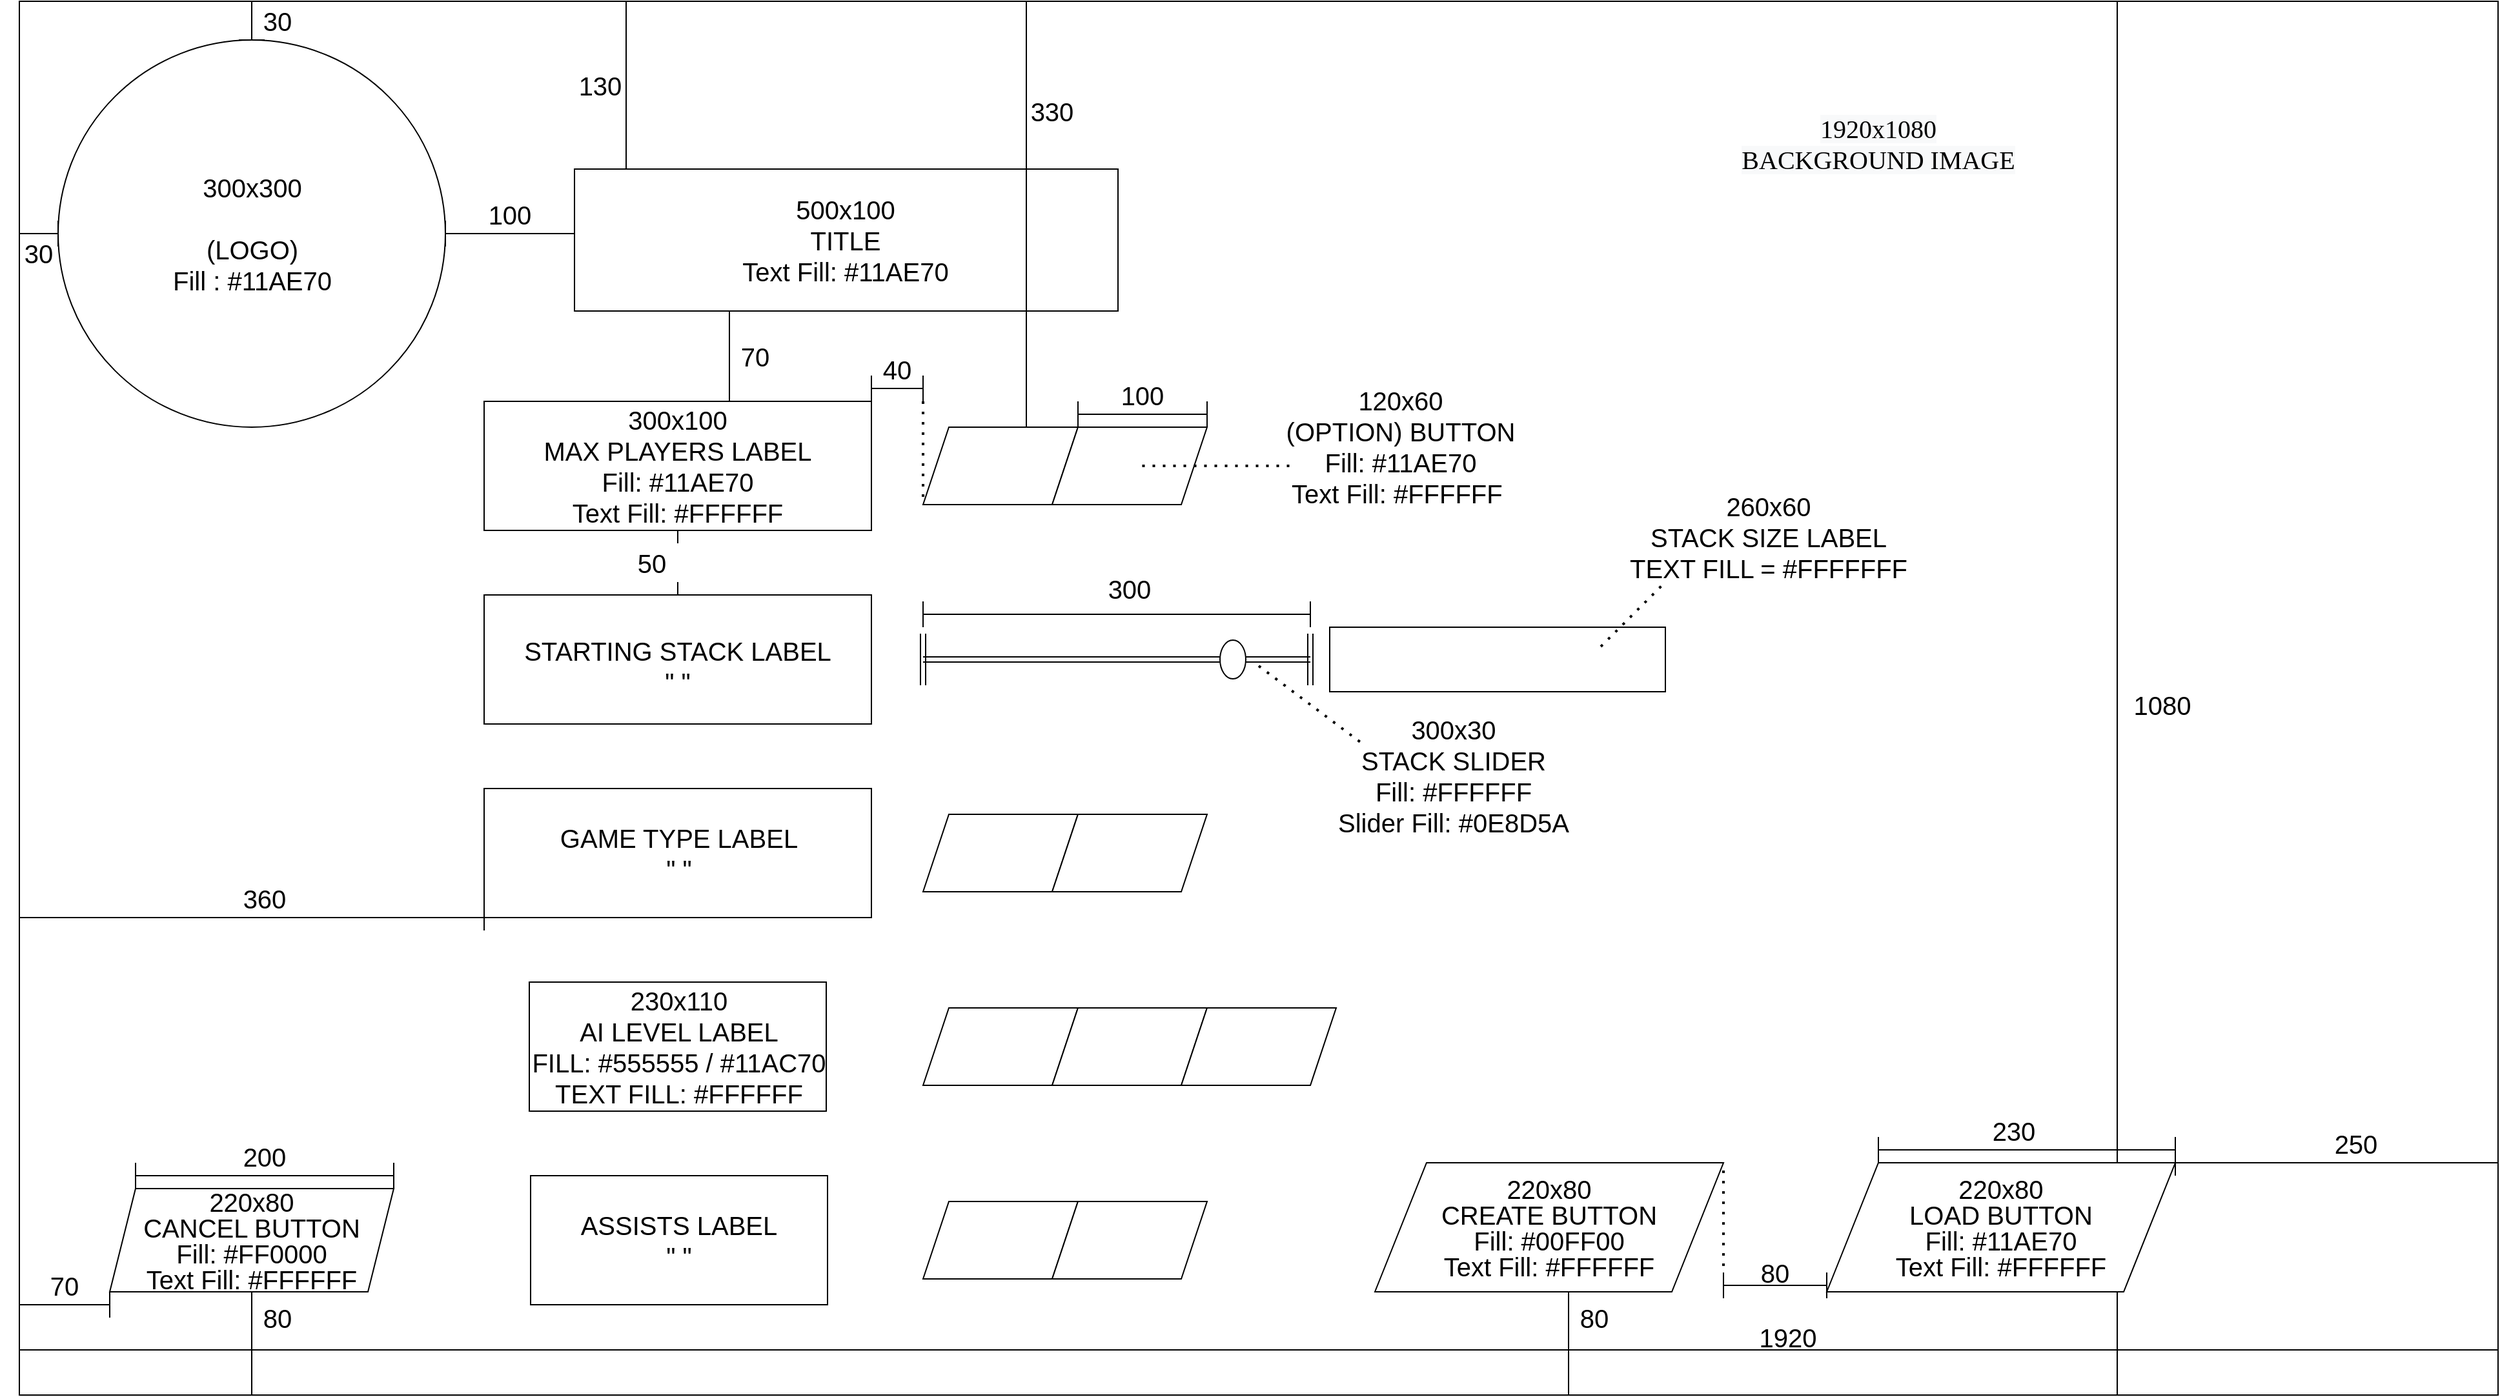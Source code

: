 <mxfile version="15.6.4" type="device"><diagram id="piDafpqhtRUU5qUU-vj8" name="Page-1"><mxGraphModel dx="3138" dy="773" grid="1" gridSize="10" guides="1" tooltips="1" connect="1" arrows="1" fold="1" page="1" pageScale="1" pageWidth="1920" pageHeight="1200" math="0" shadow="0"><root><mxCell id="0"/><mxCell id="1" parent="0"/><mxCell id="LGZmzNUmvJ8_ftPHyWyt-1" value="" style="rounded=0;whiteSpace=wrap;html=1;" parent="1" vertex="1"><mxGeometry width="1920" height="1080" as="geometry"/></mxCell><mxCell id="LGZmzNUmvJ8_ftPHyWyt-19" value="" style="ellipse;whiteSpace=wrap;html=1;aspect=fixed;fontSize=20;" parent="1" vertex="1"><mxGeometry x="30" y="30" width="300" height="300" as="geometry"/></mxCell><mxCell id="LGZmzNUmvJ8_ftPHyWyt-20" value="" style="shape=crossbar;whiteSpace=wrap;html=1;rounded=1;direction=south;fontSize=20;" parent="1" vertex="1"><mxGeometry x="170" width="20" height="30" as="geometry"/></mxCell><mxCell id="LGZmzNUmvJ8_ftPHyWyt-21" value="" style="shape=crossbar;whiteSpace=wrap;html=1;rounded=1;fontSize=20;" parent="1" vertex="1"><mxGeometry y="170" width="30" height="20" as="geometry"/></mxCell><mxCell id="LGZmzNUmvJ8_ftPHyWyt-22" value="30" style="text;html=1;strokeColor=none;fillColor=none;align=center;verticalAlign=middle;whiteSpace=wrap;rounded=0;fontSize=20;" parent="1" vertex="1"><mxGeometry x="170" width="60" height="30" as="geometry"/></mxCell><mxCell id="LGZmzNUmvJ8_ftPHyWyt-23" value="30" style="text;html=1;strokeColor=none;fillColor=none;align=center;verticalAlign=middle;whiteSpace=wrap;rounded=0;fontSize=20;" parent="1" vertex="1"><mxGeometry x="-15" y="180" width="60" height="30" as="geometry"/></mxCell><mxCell id="LGZmzNUmvJ8_ftPHyWyt-68" value="" style="shape=crossbar;whiteSpace=wrap;html=1;rounded=1;direction=south;fontSize=20;" parent="1" vertex="1"><mxGeometry x="1615" width="20" height="1080" as="geometry"/></mxCell><mxCell id="LGZmzNUmvJ8_ftPHyWyt-71" value="1080" style="text;html=1;strokeColor=none;fillColor=none;align=center;verticalAlign=middle;whiteSpace=wrap;rounded=0;fontSize=20;" parent="1" vertex="1"><mxGeometry x="1630" y="530" width="60" height="30" as="geometry"/></mxCell><mxCell id="LGZmzNUmvJ8_ftPHyWyt-78" value="" style="rounded=0;whiteSpace=wrap;html=1;fontFamily=Lucida Console;fontSize=67;" parent="1" vertex="1"><mxGeometry x="430" y="130" width="421" height="110" as="geometry"/></mxCell><mxCell id="LGZmzNUmvJ8_ftPHyWyt-79" value="" style="shape=crossbar;whiteSpace=wrap;html=1;rounded=1;fontSize=20;" parent="1" vertex="1"><mxGeometry y="1035" width="1920" height="20" as="geometry"/></mxCell><mxCell id="LGZmzNUmvJ8_ftPHyWyt-80" value="1920" style="text;html=1;strokeColor=none;fillColor=none;align=center;verticalAlign=middle;whiteSpace=wrap;rounded=0;fontSize=20;" parent="1" vertex="1"><mxGeometry x="1340" y="1020" width="60" height="30" as="geometry"/></mxCell><mxCell id="LGZmzNUmvJ8_ftPHyWyt-81" value="500x100&lt;br&gt;TITLE&lt;br&gt;Text Fill:&amp;nbsp;#11AE70" style="text;html=1;strokeColor=none;fillColor=none;align=center;verticalAlign=middle;whiteSpace=wrap;rounded=0;fontSize=20;" parent="1" vertex="1"><mxGeometry x="540" y="170" width="199.5" height="30" as="geometry"/></mxCell><mxCell id="LGZmzNUmvJ8_ftPHyWyt-83" value="" style="shape=crossbar;whiteSpace=wrap;html=1;rounded=1;direction=south;fontSize=20;" parent="1" vertex="1"><mxGeometry x="460" width="20" height="130" as="geometry"/></mxCell><mxCell id="LGZmzNUmvJ8_ftPHyWyt-84" value="130" style="text;html=1;strokeColor=none;fillColor=none;align=center;verticalAlign=middle;whiteSpace=wrap;rounded=0;fontSize=20;" parent="1" vertex="1"><mxGeometry x="420" y="50" width="60" height="30" as="geometry"/></mxCell><mxCell id="LGZmzNUmvJ8_ftPHyWyt-85" value="" style="shape=crossbar;whiteSpace=wrap;html=1;rounded=1;fontSize=20;" parent="1" vertex="1"><mxGeometry x="330" y="170" width="100" height="20" as="geometry"/></mxCell><mxCell id="LGZmzNUmvJ8_ftPHyWyt-86" value="100" style="text;html=1;strokeColor=none;fillColor=none;align=center;verticalAlign=middle;whiteSpace=wrap;rounded=0;fontSize=20;" parent="1" vertex="1"><mxGeometry x="350" y="150" width="60" height="30" as="geometry"/></mxCell><mxCell id="M35t09U9mjKwKnsg0Uut-1" value="" style="shape=parallelogram;perimeter=parallelogramPerimeter;whiteSpace=wrap;html=1;fixedSize=1;size=-10;" parent="1" vertex="1"><mxGeometry x="360" y="310" width="300" height="100" as="geometry"/></mxCell><mxCell id="M35t09U9mjKwKnsg0Uut-2" value="" style="shape=parallelogram;perimeter=parallelogramPerimeter;whiteSpace=wrap;html=1;fixedSize=1;size=-60;fillColor=default;strokeColor=default;fontColor=default;" parent="1" vertex="1"><mxGeometry x="360" y="610" width="300" height="100" as="geometry"/></mxCell><mxCell id="M35t09U9mjKwKnsg0Uut-3" value="" style="shape=parallelogram;perimeter=parallelogramPerimeter;whiteSpace=wrap;html=1;fixedSize=1;size=-140;fillColor=default;strokeColor=default;fontColor=default;" parent="1" vertex="1"><mxGeometry x="360" y="460" width="300" height="100" as="geometry"/></mxCell><mxCell id="M35t09U9mjKwKnsg0Uut-6" value="" style="shape=parallelogram;perimeter=parallelogramPerimeter;whiteSpace=wrap;html=1;fixedSize=1;" parent="1" vertex="1"><mxGeometry x="700" y="330" width="120" height="60" as="geometry"/></mxCell><mxCell id="M35t09U9mjKwKnsg0Uut-7" value="" style="shape=parallelogram;perimeter=parallelogramPerimeter;whiteSpace=wrap;html=1;fixedSize=1;" parent="1" vertex="1"><mxGeometry x="800" y="330" width="120" height="60" as="geometry"/></mxCell><mxCell id="M35t09U9mjKwKnsg0Uut-13" value="" style="shape=link;html=1;rounded=0;fontSize=45;startArrow=none;exitX=1;exitY=0.5;exitDx=0;exitDy=0;strokeColor=default;labelBackgroundColor=default;fontColor=default;" parent="1" source="M35t09U9mjKwKnsg0Uut-17" edge="1"><mxGeometry width="100" relative="1" as="geometry"><mxPoint x="750" y="630" as="sourcePoint"/><mxPoint x="1000" y="510" as="targetPoint"/></mxGeometry></mxCell><mxCell id="M35t09U9mjKwKnsg0Uut-14" value="" style="shape=link;html=1;rounded=0;fontSize=45;strokeColor=default;labelBackgroundColor=default;fontColor=default;" parent="1" edge="1"><mxGeometry width="100" relative="1" as="geometry"><mxPoint x="700" y="490" as="sourcePoint"/><mxPoint x="700" y="530" as="targetPoint"/></mxGeometry></mxCell><mxCell id="M35t09U9mjKwKnsg0Uut-17" value="" style="ellipse;whiteSpace=wrap;html=1;fontSize=45;fillColor=default;strokeColor=default;fontColor=default;" parent="1" vertex="1"><mxGeometry x="930" y="495" width="20" height="30" as="geometry"/></mxCell><mxCell id="M35t09U9mjKwKnsg0Uut-19" value="" style="shape=link;html=1;rounded=0;fontSize=45;endArrow=none;entryX=0;entryY=0.5;entryDx=0;entryDy=0;strokeColor=default;labelBackgroundColor=default;fontColor=default;" parent="1" target="M35t09U9mjKwKnsg0Uut-17" edge="1"><mxGeometry width="100" relative="1" as="geometry"><mxPoint x="700" y="510" as="sourcePoint"/><mxPoint x="1000" y="630" as="targetPoint"/></mxGeometry></mxCell><mxCell id="M35t09U9mjKwKnsg0Uut-20" value="" style="shape=crossbar;whiteSpace=wrap;html=1;rounded=1;fontSize=20;fillColor=default;strokeColor=default;fontColor=default;" parent="1" vertex="1"><mxGeometry x="700" y="465" width="300" height="20" as="geometry"/></mxCell><mxCell id="M35t09U9mjKwKnsg0Uut-21" value="300" style="text;html=1;strokeColor=none;fillColor=default;align=center;verticalAlign=middle;whiteSpace=wrap;rounded=0;fontSize=20;fontColor=default;" parent="1" vertex="1"><mxGeometry x="830" y="440" width="60" height="30" as="geometry"/></mxCell><mxCell id="M35t09U9mjKwKnsg0Uut-22" value="300x100&lt;br&gt;MAX PLAYERS LABEL&lt;br&gt;Fill:&amp;nbsp;#11AE70&lt;br&gt;Text Fill: #FFFFFF" style="text;html=1;strokeColor=none;fillColor=none;align=center;verticalAlign=middle;whiteSpace=wrap;rounded=0;fontSize=20;" parent="1" vertex="1"><mxGeometry x="385" y="345" width="250" height="30" as="geometry"/></mxCell><mxCell id="M35t09U9mjKwKnsg0Uut-25" value="" style="shape=crossbar;whiteSpace=wrap;html=1;rounded=1;direction=south;fontSize=20;" parent="1" vertex="1"><mxGeometry x="540" y="240" width="20" height="70" as="geometry"/></mxCell><mxCell id="M35t09U9mjKwKnsg0Uut-26" value="70" style="text;html=1;strokeColor=none;fillColor=none;align=center;verticalAlign=middle;whiteSpace=wrap;rounded=0;fontSize=20;" parent="1" vertex="1"><mxGeometry x="540" y="260" width="60" height="30" as="geometry"/></mxCell><mxCell id="M35t09U9mjKwKnsg0Uut-27" value="" style="shape=crossbar;whiteSpace=wrap;html=1;rounded=1;direction=south;fontSize=20;fillColor=default;strokeColor=default;fontColor=default;" parent="1" vertex="1"><mxGeometry x="500" y="410" width="20" height="50" as="geometry"/></mxCell><mxCell id="M35t09U9mjKwKnsg0Uut-28" value="50" style="text;html=1;strokeColor=none;fillColor=default;align=center;verticalAlign=middle;whiteSpace=wrap;rounded=0;fontSize=20;fontColor=default;" parent="1" vertex="1"><mxGeometry x="460" y="420" width="60" height="30" as="geometry"/></mxCell><mxCell id="M35t09U9mjKwKnsg0Uut-29" value="" style="shape=crossbar;whiteSpace=wrap;html=1;rounded=1;fontSize=20;" parent="1" vertex="1"><mxGeometry y="700" width="360" height="20" as="geometry"/></mxCell><mxCell id="M35t09U9mjKwKnsg0Uut-30" value="360" style="text;html=1;strokeColor=none;fillColor=none;align=center;verticalAlign=middle;whiteSpace=wrap;rounded=0;fontSize=20;" parent="1" vertex="1"><mxGeometry x="160" y="680" width="60" height="30" as="geometry"/></mxCell><mxCell id="M35t09U9mjKwKnsg0Uut-32" value="" style="shape=crossbar;whiteSpace=wrap;html=1;rounded=1;fontSize=20;" parent="1" vertex="1"><mxGeometry x="820" y="310" width="100" height="20" as="geometry"/></mxCell><mxCell id="M35t09U9mjKwKnsg0Uut-33" value="100" style="text;html=1;strokeColor=none;fillColor=none;align=center;verticalAlign=middle;whiteSpace=wrap;rounded=0;fontSize=20;" parent="1" vertex="1"><mxGeometry x="840" y="290" width="60" height="30" as="geometry"/></mxCell><mxCell id="M35t09U9mjKwKnsg0Uut-34" value="" style="shape=crossbar;whiteSpace=wrap;html=1;rounded=1;fontSize=20;" parent="1" vertex="1"><mxGeometry x="660" y="290" width="40" height="20" as="geometry"/></mxCell><mxCell id="M35t09U9mjKwKnsg0Uut-35" value="40" style="text;html=1;strokeColor=none;fillColor=none;align=center;verticalAlign=middle;whiteSpace=wrap;rounded=0;fontSize=20;" parent="1" vertex="1"><mxGeometry x="650" y="270" width="60" height="30" as="geometry"/></mxCell><mxCell id="M35t09U9mjKwKnsg0Uut-37" value="" style="endArrow=none;dashed=1;html=1;dashPattern=1 3;strokeWidth=2;rounded=0;fontSize=45;" parent="1" edge="1"><mxGeometry width="50" height="50" relative="1" as="geometry"><mxPoint x="700" y="310" as="sourcePoint"/><mxPoint x="700" y="390" as="targetPoint"/></mxGeometry></mxCell><mxCell id="M35t09U9mjKwKnsg0Uut-38" value="" style="shape=link;html=1;rounded=0;fontSize=45;strokeColor=default;labelBackgroundColor=default;fontColor=default;" parent="1" edge="1"><mxGeometry width="100" relative="1" as="geometry"><mxPoint x="1000" y="490" as="sourcePoint"/><mxPoint x="1000" y="530" as="targetPoint"/></mxGeometry></mxCell><mxCell id="Zm3W-1BmcqFfmd_wZ28C-4" value="" style="shape=parallelogram;perimeter=parallelogramPerimeter;whiteSpace=wrap;html=1;fixedSize=1;fontSize=40;fillColor=default;strokeColor=default;fontColor=default;" parent="1" vertex="1"><mxGeometry x="700" y="630" width="120" height="60" as="geometry"/></mxCell><mxCell id="Zm3W-1BmcqFfmd_wZ28C-5" value="" style="shape=parallelogram;perimeter=parallelogramPerimeter;whiteSpace=wrap;html=1;fixedSize=1;fontStyle=1;fillColor=default;strokeColor=default;fontColor=default;" parent="1" vertex="1"><mxGeometry x="800" y="630" width="120" height="60" as="geometry"/></mxCell><mxCell id="_Ig5ZccFIdGjMWB4NFbB-1" value="" style="shape=crossbar;whiteSpace=wrap;html=1;rounded=1;direction=south;" parent="1" vertex="1"><mxGeometry x="770" width="20" height="330" as="geometry"/></mxCell><mxCell id="_Ig5ZccFIdGjMWB4NFbB-5" value="330" style="text;html=1;strokeColor=none;fillColor=none;align=center;verticalAlign=middle;whiteSpace=wrap;rounded=0;fontSize=20;" parent="1" vertex="1"><mxGeometry x="770" y="70" width="60" height="30" as="geometry"/></mxCell><mxCell id="_Ig5ZccFIdGjMWB4NFbB-6" value="" style="shape=parallelogram;perimeter=parallelogramPerimeter;whiteSpace=wrap;html=1;fixedSize=1;" parent="1" vertex="1"><mxGeometry x="70" y="920" width="220" height="80" as="geometry"/></mxCell><mxCell id="_Ig5ZccFIdGjMWB4NFbB-7" value="" style="shape=parallelogram;perimeter=parallelogramPerimeter;whiteSpace=wrap;html=1;fixedSize=1;size=40;" parent="1" vertex="1"><mxGeometry x="1050" y="900" width="270" height="100" as="geometry"/></mxCell><mxCell id="_Ig5ZccFIdGjMWB4NFbB-8" value="" style="shape=crossbar;whiteSpace=wrap;html=1;rounded=1;" parent="1" vertex="1"><mxGeometry y="1000" width="70" height="20" as="geometry"/></mxCell><mxCell id="_Ig5ZccFIdGjMWB4NFbB-9" value="70" style="text;html=1;strokeColor=none;fillColor=none;align=center;verticalAlign=middle;whiteSpace=wrap;rounded=0;fontSize=20;" parent="1" vertex="1"><mxGeometry x="5" y="980" width="60" height="30" as="geometry"/></mxCell><mxCell id="_Ig5ZccFIdGjMWB4NFbB-10" value="" style="shape=crossbar;whiteSpace=wrap;html=1;rounded=1;direction=south;" parent="1" vertex="1"><mxGeometry x="170" y="1000" width="20" height="80" as="geometry"/></mxCell><mxCell id="_Ig5ZccFIdGjMWB4NFbB-11" value="80" style="text;html=1;strokeColor=none;fillColor=none;align=center;verticalAlign=middle;whiteSpace=wrap;rounded=0;fontSize=20;" parent="1" vertex="1"><mxGeometry x="170" y="1005" width="60" height="30" as="geometry"/></mxCell><mxCell id="_Ig5ZccFIdGjMWB4NFbB-12" value="&lt;p style=&quot;line-height: 1&quot;&gt;&lt;span&gt;220x80&lt;/span&gt;&lt;br&gt;&lt;span&gt;CANCEL BUTTON&lt;/span&gt;&lt;br&gt;&lt;span&gt;Fill: #FF0000&lt;/span&gt;&lt;br&gt;&lt;span&gt;Text Fill: #FFFFFF&lt;/span&gt;&lt;br&gt;&lt;/p&gt;" style="text;html=1;strokeColor=none;fillColor=none;align=center;verticalAlign=middle;whiteSpace=wrap;rounded=0;fontSize=20;" parent="1" vertex="1"><mxGeometry x="70" y="945" width="220" height="30" as="geometry"/></mxCell><mxCell id="_Ig5ZccFIdGjMWB4NFbB-15" value="" style="shape=crossbar;whiteSpace=wrap;html=1;rounded=1;" parent="1" vertex="1"><mxGeometry x="90" y="900" width="200" height="20" as="geometry"/></mxCell><mxCell id="_Ig5ZccFIdGjMWB4NFbB-16" value="200" style="text;html=1;strokeColor=none;fillColor=none;align=center;verticalAlign=middle;whiteSpace=wrap;rounded=0;fontSize=20;" parent="1" vertex="1"><mxGeometry x="160" y="880" width="60" height="30" as="geometry"/></mxCell><mxCell id="_Ig5ZccFIdGjMWB4NFbB-18" value="" style="shape=crossbar;whiteSpace=wrap;html=1;rounded=1;direction=south;" parent="1" vertex="1"><mxGeometry x="1190" y="1000" width="20" height="80" as="geometry"/></mxCell><mxCell id="_Ig5ZccFIdGjMWB4NFbB-19" value="" style="shape=crossbar;whiteSpace=wrap;html=1;rounded=1;fillColor=default;strokeColor=default;fontColor=default;" parent="1" vertex="1"><mxGeometry x="1670" y="890" width="250" height="20" as="geometry"/></mxCell><mxCell id="_Ig5ZccFIdGjMWB4NFbB-20" value="250" style="text;html=1;strokeColor=none;fillColor=none;align=center;verticalAlign=middle;whiteSpace=wrap;rounded=0;fontSize=20;fontColor=default;" parent="1" vertex="1"><mxGeometry x="1780" y="870" width="60" height="30" as="geometry"/></mxCell><mxCell id="_Ig5ZccFIdGjMWB4NFbB-21" value="80" style="text;html=1;strokeColor=none;fillColor=none;align=center;verticalAlign=middle;whiteSpace=wrap;rounded=0;fontSize=20;" parent="1" vertex="1"><mxGeometry x="1190" y="1005" width="60" height="30" as="geometry"/></mxCell><mxCell id="_Ig5ZccFIdGjMWB4NFbB-22" value="GAME TYPE LABEL&lt;br&gt;&quot; &quot;" style="text;html=1;strokeColor=none;fillColor=default;align=center;verticalAlign=middle;whiteSpace=wrap;rounded=0;fontSize=20;fontColor=default;" parent="1" vertex="1"><mxGeometry x="385.5" y="645" width="250" height="30" as="geometry"/></mxCell><mxCell id="_Ig5ZccFIdGjMWB4NFbB-23" value="STARTING STACK LABEL&lt;br&gt;&quot; &quot;" style="text;html=1;strokeColor=none;fillColor=default;align=center;verticalAlign=middle;whiteSpace=wrap;rounded=0;fontSize=20;fontColor=default;" parent="1" vertex="1"><mxGeometry x="385" y="500" width="250" height="30" as="geometry"/></mxCell><mxCell id="_Ig5ZccFIdGjMWB4NFbB-26" value="&lt;p style=&quot;line-height: 1&quot;&gt;&lt;span&gt;220x80&lt;/span&gt;&lt;br&gt;&lt;span&gt;CREATE BUTTON&lt;/span&gt;&lt;br&gt;&lt;span&gt;Fill: #00FF00&lt;/span&gt;&lt;br&gt;&lt;span&gt;Text Fill: #FFFFFF&lt;/span&gt;&lt;br&gt;&lt;/p&gt;" style="text;html=1;strokeColor=none;fillColor=none;align=center;verticalAlign=middle;whiteSpace=wrap;rounded=0;fontSize=20;" parent="1" vertex="1"><mxGeometry x="1075" y="927.5" width="220" height="45" as="geometry"/></mxCell><mxCell id="_Ig5ZccFIdGjMWB4NFbB-27" value="120x60&lt;br&gt;(OPTION) BUTTON&lt;br&gt;Fill:&amp;nbsp;#11AE70&lt;br&gt;Text Fill: #FFFFFF&amp;nbsp;" style="text;html=1;strokeColor=none;fillColor=none;align=center;verticalAlign=middle;whiteSpace=wrap;rounded=0;fontSize=20;" parent="1" vertex="1"><mxGeometry x="970" y="330" width="199.5" height="30" as="geometry"/></mxCell><mxCell id="_Ig5ZccFIdGjMWB4NFbB-30" value="" style="endArrow=none;dashed=1;html=1;dashPattern=1 3;strokeWidth=2;rounded=0;fontSize=15;" parent="1" edge="1"><mxGeometry width="50" height="50" relative="1" as="geometry"><mxPoint x="869.75" y="360" as="sourcePoint"/><mxPoint x="989.75" y="360" as="targetPoint"/></mxGeometry></mxCell><mxCell id="_Ig5ZccFIdGjMWB4NFbB-31" value="300x30&lt;br&gt;STACK SLIDER&lt;br&gt;Fill: #FFFFFF&lt;br&gt;Slider Fill:&amp;nbsp;#0E8D5A" style="text;html=1;strokeColor=none;fillColor=none;align=center;verticalAlign=middle;whiteSpace=wrap;rounded=0;fontSize=20;fontColor=default;" parent="1" vertex="1"><mxGeometry x="1010.5" y="585" width="199.5" height="30" as="geometry"/></mxCell><mxCell id="_Ig5ZccFIdGjMWB4NFbB-33" value="" style="endArrow=none;dashed=1;html=1;dashPattern=1 3;strokeWidth=2;rounded=0;fontSize=15;strokeColor=default;labelBackgroundColor=default;fontColor=default;" parent="1" edge="1"><mxGeometry width="50" height="50" relative="1" as="geometry"><mxPoint x="960" y="515" as="sourcePoint"/><mxPoint x="1040" y="575" as="targetPoint"/></mxGeometry></mxCell><mxCell id="_Ig5ZccFIdGjMWB4NFbB-34" value="&lt;span style=&quot;color: rgb(0 , 0 , 0) ; font-family: &amp;#34;tahoma&amp;#34; ; font-size: 20px ; font-style: normal ; font-weight: 400 ; letter-spacing: normal ; text-indent: 0px ; text-transform: none ; word-spacing: 0px ; background-color: rgb(248 , 249 , 250) ; display: inline ; float: none&quot;&gt;1920x1080&lt;/span&gt;&lt;br style=&quot;color: rgb(0 , 0 , 0) ; font-family: &amp;#34;tahoma&amp;#34; ; font-size: 20px ; font-style: normal ; font-weight: 400 ; letter-spacing: normal ; text-indent: 0px ; text-transform: none ; word-spacing: 0px ; background-color: rgb(248 , 249 , 250)&quot;&gt;&lt;span style=&quot;color: rgb(0 , 0 , 0) ; font-family: &amp;#34;tahoma&amp;#34; ; font-size: 20px ; font-style: normal ; font-weight: 400 ; letter-spacing: normal ; text-indent: 0px ; text-transform: none ; word-spacing: 0px ; background-color: rgb(248 , 249 , 250) ; display: inline ; float: none&quot;&gt;BACKGROUND IMAGE&lt;/span&gt;" style="text;whiteSpace=wrap;html=1;fontSize=15;align=center;" parent="1" vertex="1"><mxGeometry x="1330" y="80" width="220" height="60" as="geometry"/></mxCell><mxCell id="_Ig5ZccFIdGjMWB4NFbB-35" value="300x300&lt;br&gt;&lt;br&gt;(LOGO)&lt;br&gt;Fill :&amp;nbsp;#11AE70" style="text;html=1;strokeColor=none;fillColor=none;align=center;verticalAlign=middle;whiteSpace=wrap;rounded=0;fontSize=20;" parent="1" vertex="1"><mxGeometry x="87.5" y="165" width="185" height="30" as="geometry"/></mxCell><mxCell id="XUDfmhcxMJZXEtI_BAAm-1" value="" style="shape=parallelogram;perimeter=parallelogramPerimeter;whiteSpace=wrap;html=1;fixedSize=1;size=40;fillColor=default;strokeColor=default;fontColor=default;" parent="1" vertex="1"><mxGeometry x="1400" y="900" width="270" height="100" as="geometry"/></mxCell><mxCell id="XUDfmhcxMJZXEtI_BAAm-2" value="" style="shape=crossbar;whiteSpace=wrap;html=1;rounded=1;" parent="1" vertex="1"><mxGeometry x="1440" y="880" width="230" height="20" as="geometry"/></mxCell><mxCell id="XUDfmhcxMJZXEtI_BAAm-3" value="&lt;p style=&quot;line-height: 1&quot;&gt;&lt;span&gt;220x80&lt;/span&gt;&lt;br&gt;&lt;span&gt;LOAD BUTTON&lt;/span&gt;&lt;br&gt;&lt;span&gt;Fill:&amp;nbsp;&lt;/span&gt;#11AE70&lt;br&gt;&lt;span&gt;Text Fill: #FFFFFF&lt;/span&gt;&lt;br&gt;&lt;/p&gt;" style="text;html=1;strokeColor=none;fillColor=none;align=center;verticalAlign=middle;whiteSpace=wrap;rounded=0;fontSize=20;fontColor=default;" parent="1" vertex="1"><mxGeometry x="1425" y="927.5" width="220" height="45" as="geometry"/></mxCell><mxCell id="XUDfmhcxMJZXEtI_BAAm-4" value="230" style="text;html=1;strokeColor=none;fillColor=none;align=center;verticalAlign=middle;whiteSpace=wrap;rounded=0;fontSize=20;" parent="1" vertex="1"><mxGeometry x="1515" y="860" width="60" height="30" as="geometry"/></mxCell><mxCell id="XUDfmhcxMJZXEtI_BAAm-10" value="" style="rounded=0;whiteSpace=wrap;html=1;fillColor=default;strokeColor=default;fontColor=default;" parent="1" vertex="1"><mxGeometry x="1015" y="485" width="260" height="50" as="geometry"/></mxCell><mxCell id="XUDfmhcxMJZXEtI_BAAm-12" value="260x60&lt;br&gt;STACK SIZE LABEL&lt;br&gt;TEXT FILL = #FFFFFFF" style="text;html=1;strokeColor=none;fillColor=none;align=center;verticalAlign=middle;whiteSpace=wrap;rounded=0;fontSize=20;fontColor=default;" parent="1" vertex="1"><mxGeometry x="1240" y="400" width="230" height="30" as="geometry"/></mxCell><mxCell id="XUDfmhcxMJZXEtI_BAAm-14" value="" style="endArrow=none;dashed=1;html=1;dashPattern=1 3;strokeWidth=2;rounded=0;strokeColor=default;labelBackgroundColor=default;fontColor=default;" parent="1" edge="1"><mxGeometry width="50" height="50" relative="1" as="geometry"><mxPoint x="1225" y="500" as="sourcePoint"/><mxPoint x="1275" y="450" as="targetPoint"/></mxGeometry></mxCell><mxCell id="Z3cor5d2Wis5bkxi8PyF-1" value="" style="shape=crossbar;whiteSpace=wrap;html=1;rounded=1;fontSize=20;fontColor=default;strokeColor=default;fillColor=default;" vertex="1" parent="1"><mxGeometry x="1320" y="985" width="80" height="20" as="geometry"/></mxCell><mxCell id="Z3cor5d2Wis5bkxi8PyF-2" value="" style="endArrow=none;dashed=1;html=1;dashPattern=1 3;strokeWidth=2;rounded=0;labelBackgroundColor=default;fontColor=default;strokeColor=default;" edge="1" parent="1"><mxGeometry width="50" height="50" relative="1" as="geometry"><mxPoint x="1320" y="980" as="sourcePoint"/><mxPoint x="1320" y="900" as="targetPoint"/></mxGeometry></mxCell><mxCell id="Z3cor5d2Wis5bkxi8PyF-3" value="80" style="text;html=1;strokeColor=none;fillColor=none;align=center;verticalAlign=middle;whiteSpace=wrap;rounded=0;fontSize=20;fontColor=default;" vertex="1" parent="1"><mxGeometry x="1330" y="970" width="60" height="30" as="geometry"/></mxCell><mxCell id="Z3cor5d2Wis5bkxi8PyF-4" value="" style="shape=parallelogram;perimeter=parallelogramPerimeter;whiteSpace=wrap;html=1;fixedSize=1;size=-60;fillColor=default;strokeColor=default;fontColor=default;" vertex="1" parent="1"><mxGeometry x="395" y="760" width="230" height="100" as="geometry"/></mxCell><mxCell id="Z3cor5d2Wis5bkxi8PyF-5" value="" style="shape=parallelogram;perimeter=parallelogramPerimeter;whiteSpace=wrap;html=1;fixedSize=1;fontSize=40;fillColor=default;strokeColor=default;fontColor=default;" vertex="1" parent="1"><mxGeometry x="700" y="780" width="120" height="60" as="geometry"/></mxCell><mxCell id="Z3cor5d2Wis5bkxi8PyF-6" value="" style="shape=parallelogram;perimeter=parallelogramPerimeter;whiteSpace=wrap;html=1;fixedSize=1;fontStyle=1;fillColor=default;strokeColor=default;fontColor=default;" vertex="1" parent="1"><mxGeometry x="800" y="780" width="120" height="60" as="geometry"/></mxCell><mxCell id="Z3cor5d2Wis5bkxi8PyF-7" value="" style="shape=parallelogram;perimeter=parallelogramPerimeter;whiteSpace=wrap;html=1;fixedSize=1;fontStyle=1;fillColor=default;strokeColor=default;fontColor=default;" vertex="1" parent="1"><mxGeometry x="900" y="780" width="120" height="60" as="geometry"/></mxCell><mxCell id="Z3cor5d2Wis5bkxi8PyF-8" value="230x110&lt;br&gt;AI LEVEL LABEL&lt;br&gt;FILL:&amp;nbsp;#555555 /&amp;nbsp;#11AC70&lt;br&gt;TEXT FILL: #FFFFFF" style="text;html=1;strokeColor=none;fillColor=none;align=center;verticalAlign=middle;whiteSpace=wrap;rounded=0;fontSize=20;fontColor=default;" vertex="1" parent="1"><mxGeometry x="385.5" y="795" width="250" height="30" as="geometry"/></mxCell><mxCell id="Z3cor5d2Wis5bkxi8PyF-9" value="" style="shape=parallelogram;perimeter=parallelogramPerimeter;whiteSpace=wrap;html=1;fixedSize=1;size=-60;fillColor=default;strokeColor=default;fontColor=default;" vertex="1" parent="1"><mxGeometry x="396" y="910" width="230" height="100" as="geometry"/></mxCell><mxCell id="Z3cor5d2Wis5bkxi8PyF-10" value="" style="shape=parallelogram;perimeter=parallelogramPerimeter;whiteSpace=wrap;html=1;fixedSize=1;fontSize=40;fillColor=default;strokeColor=default;fontColor=default;" vertex="1" parent="1"><mxGeometry x="700" y="930" width="120" height="60" as="geometry"/></mxCell><mxCell id="Z3cor5d2Wis5bkxi8PyF-11" value="" style="shape=parallelogram;perimeter=parallelogramPerimeter;whiteSpace=wrap;html=1;fixedSize=1;fontStyle=1;fillColor=default;strokeColor=default;fontColor=default;" vertex="1" parent="1"><mxGeometry x="800" y="930" width="120" height="60" as="geometry"/></mxCell><mxCell id="Z3cor5d2Wis5bkxi8PyF-12" value="ASSISTS LABEL&lt;br&gt;&quot; &quot;" style="text;html=1;strokeColor=none;fillColor=none;align=center;verticalAlign=middle;whiteSpace=wrap;rounded=0;fontSize=20;fontColor=default;" vertex="1" parent="1"><mxGeometry x="386" y="945" width="250" height="30" as="geometry"/></mxCell></root></mxGraphModel></diagram></mxfile>